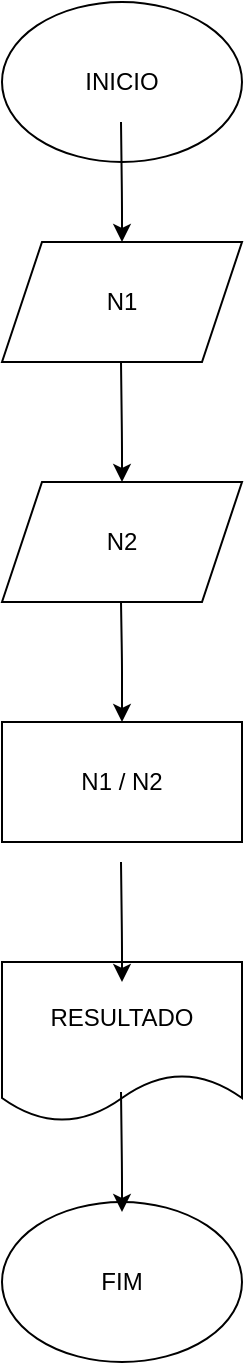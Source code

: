 <mxfile version="13.6.2" type="github">
  <diagram id="EHYcrgVdlHbaP_J0IhZ8" name="Page-1">
    <mxGraphModel dx="540" dy="547" grid="1" gridSize="10" guides="1" tooltips="1" connect="1" arrows="1" fold="1" page="1" pageScale="1" pageWidth="827" pageHeight="1169" math="0" shadow="0">
      <root>
        <mxCell id="0" />
        <mxCell id="1" parent="0" />
        <object label="INICIO" id="6wogB9gS8VebLuEl3ks9-1">
          <mxCell style="ellipse;whiteSpace=wrap;html=1;" vertex="1" parent="1">
            <mxGeometry x="200" y="40" width="120" height="80" as="geometry" />
          </mxCell>
        </object>
        <mxCell id="6wogB9gS8VebLuEl3ks9-2" value="N1" style="shape=parallelogram;perimeter=parallelogramPerimeter;whiteSpace=wrap;html=1;fixedSize=1;" vertex="1" parent="1">
          <mxGeometry x="200" y="160" width="120" height="60" as="geometry" />
        </mxCell>
        <mxCell id="6wogB9gS8VebLuEl3ks9-3" value="N2" style="shape=parallelogram;perimeter=parallelogramPerimeter;whiteSpace=wrap;html=1;fixedSize=1;" vertex="1" parent="1">
          <mxGeometry x="200" y="280" width="120" height="60" as="geometry" />
        </mxCell>
        <mxCell id="6wogB9gS8VebLuEl3ks9-4" value="N1 / N2" style="rounded=0;whiteSpace=wrap;html=1;" vertex="1" parent="1">
          <mxGeometry x="200" y="400" width="120" height="60" as="geometry" />
        </mxCell>
        <mxCell id="6wogB9gS8VebLuEl3ks9-5" value="FIM" style="ellipse;whiteSpace=wrap;html=1;" vertex="1" parent="1">
          <mxGeometry x="200" y="640" width="120" height="80" as="geometry" />
        </mxCell>
        <mxCell id="6wogB9gS8VebLuEl3ks9-7" value="RESULTADO" style="shape=document;whiteSpace=wrap;html=1;boundedLbl=1;" vertex="1" parent="1">
          <mxGeometry x="200" y="520" width="120" height="80" as="geometry" />
        </mxCell>
        <mxCell id="6wogB9gS8VebLuEl3ks9-10" value="" style="endArrow=classic;html=1;" edge="1" parent="1">
          <mxGeometry width="50" height="50" relative="1" as="geometry">
            <mxPoint x="259.5" y="100" as="sourcePoint" />
            <mxPoint x="260" y="160" as="targetPoint" />
            <Array as="points">
              <mxPoint x="260" y="140" />
            </Array>
          </mxGeometry>
        </mxCell>
        <mxCell id="6wogB9gS8VebLuEl3ks9-13" value="" style="endArrow=classic;html=1;" edge="1" parent="1">
          <mxGeometry width="50" height="50" relative="1" as="geometry">
            <mxPoint x="259.5" y="220" as="sourcePoint" />
            <mxPoint x="260" y="280" as="targetPoint" />
            <Array as="points">
              <mxPoint x="260" y="260" />
            </Array>
          </mxGeometry>
        </mxCell>
        <mxCell id="6wogB9gS8VebLuEl3ks9-14" value="" style="endArrow=classic;html=1;" edge="1" parent="1">
          <mxGeometry width="50" height="50" relative="1" as="geometry">
            <mxPoint x="259.5" y="340" as="sourcePoint" />
            <mxPoint x="260" y="400" as="targetPoint" />
            <Array as="points">
              <mxPoint x="260" y="370" />
              <mxPoint x="260" y="380" />
            </Array>
          </mxGeometry>
        </mxCell>
        <mxCell id="6wogB9gS8VebLuEl3ks9-15" value="" style="endArrow=classic;html=1;" edge="1" parent="1">
          <mxGeometry width="50" height="50" relative="1" as="geometry">
            <mxPoint x="259.5" y="470" as="sourcePoint" />
            <mxPoint x="260" y="530" as="targetPoint" />
            <Array as="points">
              <mxPoint x="260" y="510" />
            </Array>
          </mxGeometry>
        </mxCell>
        <mxCell id="6wogB9gS8VebLuEl3ks9-16" value="" style="endArrow=classic;html=1;" edge="1" parent="1">
          <mxGeometry width="50" height="50" relative="1" as="geometry">
            <mxPoint x="259.5" y="585" as="sourcePoint" />
            <mxPoint x="260" y="645" as="targetPoint" />
            <Array as="points">
              <mxPoint x="260" y="625" />
            </Array>
          </mxGeometry>
        </mxCell>
      </root>
    </mxGraphModel>
  </diagram>
</mxfile>
